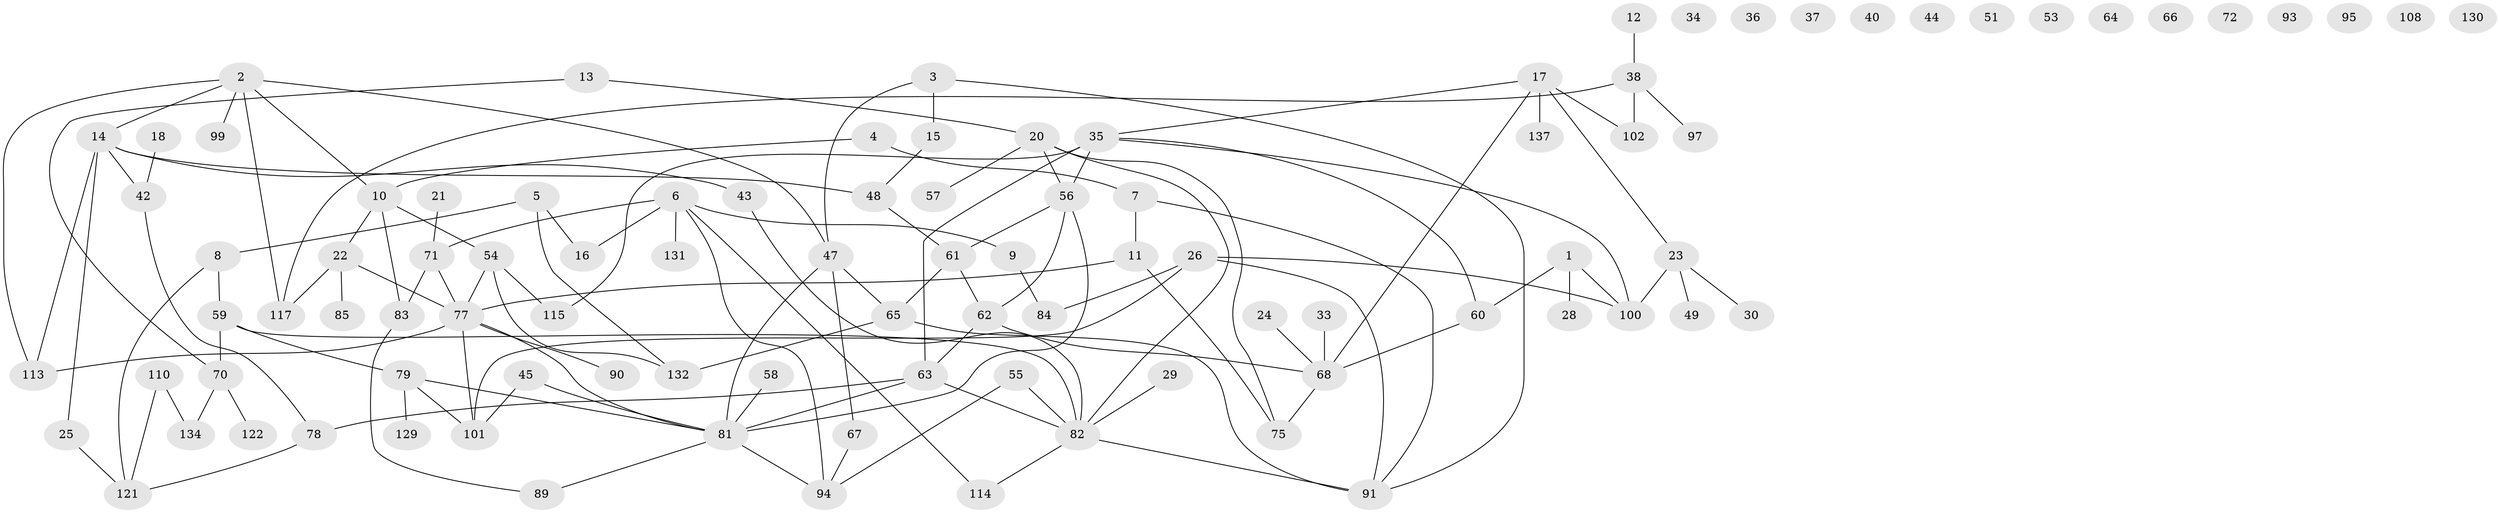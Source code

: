 // original degree distribution, {2: 0.27007299270072993, 6: 0.021897810218978103, 3: 0.25547445255474455, 1: 0.1678832116788321, 5: 0.072992700729927, 4: 0.0948905109489051, 0: 0.10218978102189781, 7: 0.014598540145985401}
// Generated by graph-tools (version 1.1) at 2025/41/03/06/25 10:41:19]
// undirected, 96 vertices, 126 edges
graph export_dot {
graph [start="1"]
  node [color=gray90,style=filled];
  1 [super="+105"];
  2 [super="+123"];
  3 [super="+31"];
  4 [super="+32"];
  5;
  6 [super="+74"];
  7 [super="+73"];
  8 [super="+76"];
  9 [super="+107"];
  10 [super="+46"];
  11;
  12;
  13;
  14 [super="+19"];
  15;
  16;
  17 [super="+96"];
  18;
  20 [super="+41"];
  21;
  22 [super="+27"];
  23 [super="+50"];
  24;
  25 [super="+52"];
  26 [super="+111"];
  28;
  29;
  30;
  33;
  34;
  35;
  36;
  37;
  38 [super="+39"];
  40;
  42;
  43 [super="+98"];
  44;
  45;
  47 [super="+136"];
  48;
  49 [super="+88"];
  51;
  53;
  54 [super="+80"];
  55;
  56 [super="+133"];
  57 [super="+126"];
  58;
  59 [super="+125"];
  60;
  61;
  62 [super="+86"];
  63 [super="+92"];
  64;
  65 [super="+116"];
  66;
  67;
  68 [super="+69"];
  70 [super="+118"];
  71 [super="+87"];
  72;
  75 [super="+104"];
  77 [super="+119"];
  78 [super="+124"];
  79 [super="+128"];
  81 [super="+135"];
  82 [super="+127"];
  83;
  84;
  85;
  89;
  90 [super="+112"];
  91 [super="+120"];
  93;
  94 [super="+109"];
  95;
  97;
  99;
  100;
  101 [super="+106"];
  102 [super="+103"];
  108;
  110;
  113;
  114;
  115;
  117;
  121;
  122;
  129;
  130;
  131;
  132;
  134;
  137;
  1 -- 28;
  1 -- 100;
  1 -- 60;
  2 -- 10;
  2 -- 14;
  2 -- 99;
  2 -- 113;
  2 -- 117;
  2 -- 47;
  3 -- 15;
  3 -- 91;
  3 -- 47;
  4 -- 10;
  4 -- 7;
  5 -- 16;
  5 -- 132;
  5 -- 8;
  6 -- 114;
  6 -- 16;
  6 -- 131;
  6 -- 71;
  6 -- 9;
  6 -- 94;
  7 -- 11;
  7 -- 91;
  8 -- 121;
  8 -- 59;
  9 -- 84;
  10 -- 54;
  10 -- 83;
  10 -- 22;
  11 -- 75;
  11 -- 77;
  12 -- 38;
  13 -- 20;
  13 -- 70;
  14 -- 25;
  14 -- 42;
  14 -- 113;
  14 -- 48;
  14 -- 43;
  15 -- 48;
  17 -- 35;
  17 -- 68;
  17 -- 137;
  17 -- 23;
  17 -- 102;
  18 -- 42;
  20 -- 57;
  20 -- 75;
  20 -- 56;
  20 -- 82;
  21 -- 71;
  22 -- 85;
  22 -- 117;
  22 -- 77;
  23 -- 30;
  23 -- 100;
  23 -- 49;
  24 -- 68;
  25 -- 121;
  26 -- 91;
  26 -- 100;
  26 -- 84;
  26 -- 101;
  29 -- 82;
  33 -- 68;
  35 -- 56 [weight=2];
  35 -- 60;
  35 -- 100;
  35 -- 115;
  35 -- 63;
  38 -- 97;
  38 -- 117;
  38 -- 102;
  42 -- 78;
  43 -- 82;
  45 -- 81;
  45 -- 101;
  47 -- 81;
  47 -- 65;
  47 -- 67;
  48 -- 61;
  54 -- 77;
  54 -- 132;
  54 -- 115;
  55 -- 94;
  55 -- 82;
  56 -- 81;
  56 -- 61;
  56 -- 62;
  58 -- 81;
  59 -- 82;
  59 -- 70;
  59 -- 79;
  60 -- 68;
  61 -- 65;
  61 -- 62;
  62 -- 63;
  62 -- 68;
  63 -- 81;
  63 -- 82;
  63 -- 78;
  65 -- 91;
  65 -- 132;
  67 -- 94;
  68 -- 75;
  70 -- 122;
  70 -- 134;
  71 -- 77;
  71 -- 83;
  77 -- 81;
  77 -- 113;
  77 -- 90;
  77 -- 101;
  78 -- 121;
  79 -- 129;
  79 -- 81;
  79 -- 101;
  81 -- 89;
  81 -- 94;
  82 -- 91;
  82 -- 114;
  83 -- 89;
  110 -- 121;
  110 -- 134;
}
